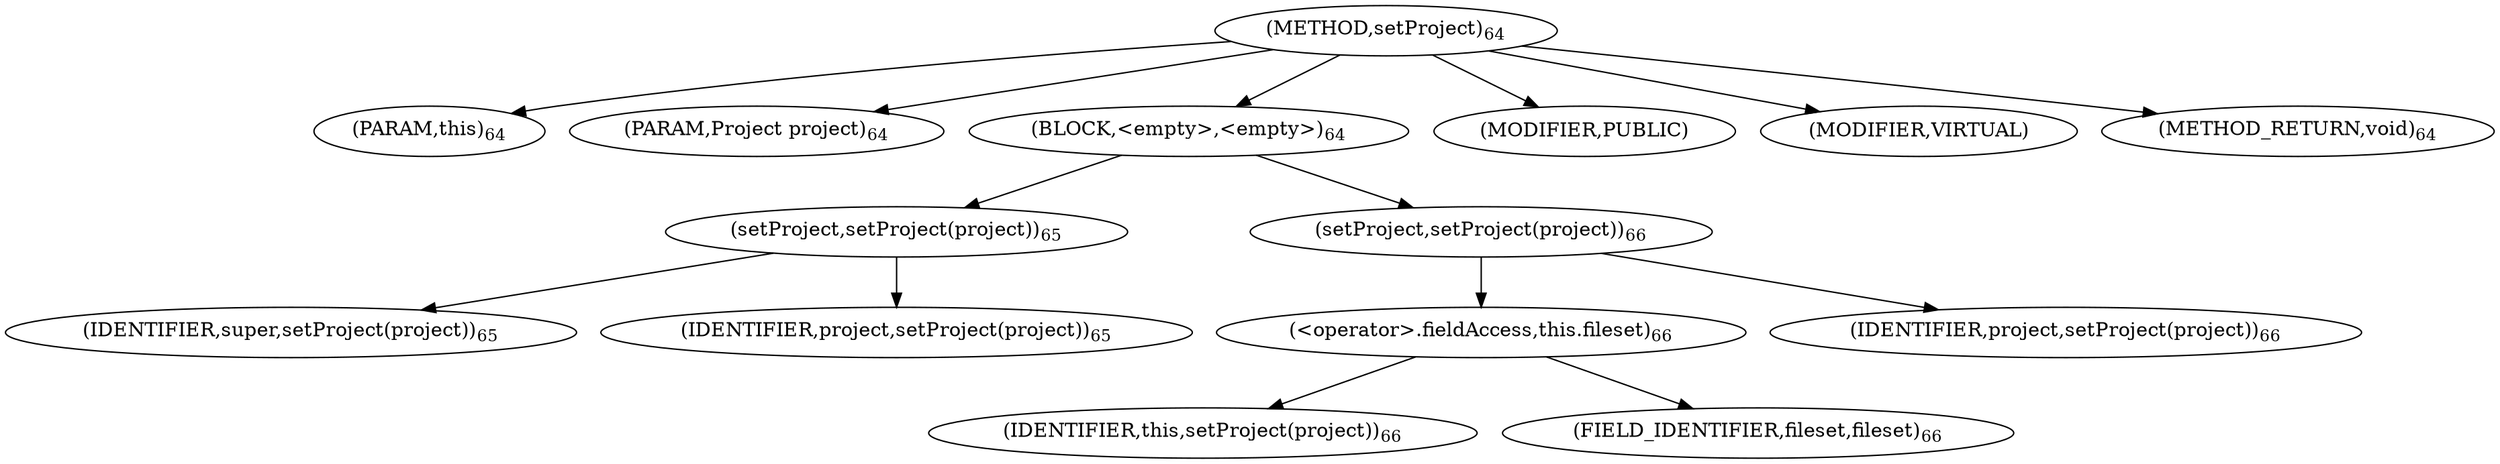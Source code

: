 digraph "setProject" {  
"62" [label = <(METHOD,setProject)<SUB>64</SUB>> ]
"63" [label = <(PARAM,this)<SUB>64</SUB>> ]
"64" [label = <(PARAM,Project project)<SUB>64</SUB>> ]
"65" [label = <(BLOCK,&lt;empty&gt;,&lt;empty&gt;)<SUB>64</SUB>> ]
"66" [label = <(setProject,setProject(project))<SUB>65</SUB>> ]
"67" [label = <(IDENTIFIER,super,setProject(project))<SUB>65</SUB>> ]
"68" [label = <(IDENTIFIER,project,setProject(project))<SUB>65</SUB>> ]
"69" [label = <(setProject,setProject(project))<SUB>66</SUB>> ]
"70" [label = <(&lt;operator&gt;.fieldAccess,this.fileset)<SUB>66</SUB>> ]
"71" [label = <(IDENTIFIER,this,setProject(project))<SUB>66</SUB>> ]
"72" [label = <(FIELD_IDENTIFIER,fileset,fileset)<SUB>66</SUB>> ]
"73" [label = <(IDENTIFIER,project,setProject(project))<SUB>66</SUB>> ]
"74" [label = <(MODIFIER,PUBLIC)> ]
"75" [label = <(MODIFIER,VIRTUAL)> ]
"76" [label = <(METHOD_RETURN,void)<SUB>64</SUB>> ]
  "62" -> "63" 
  "62" -> "64" 
  "62" -> "65" 
  "62" -> "74" 
  "62" -> "75" 
  "62" -> "76" 
  "65" -> "66" 
  "65" -> "69" 
  "66" -> "67" 
  "66" -> "68" 
  "69" -> "70" 
  "69" -> "73" 
  "70" -> "71" 
  "70" -> "72" 
}
